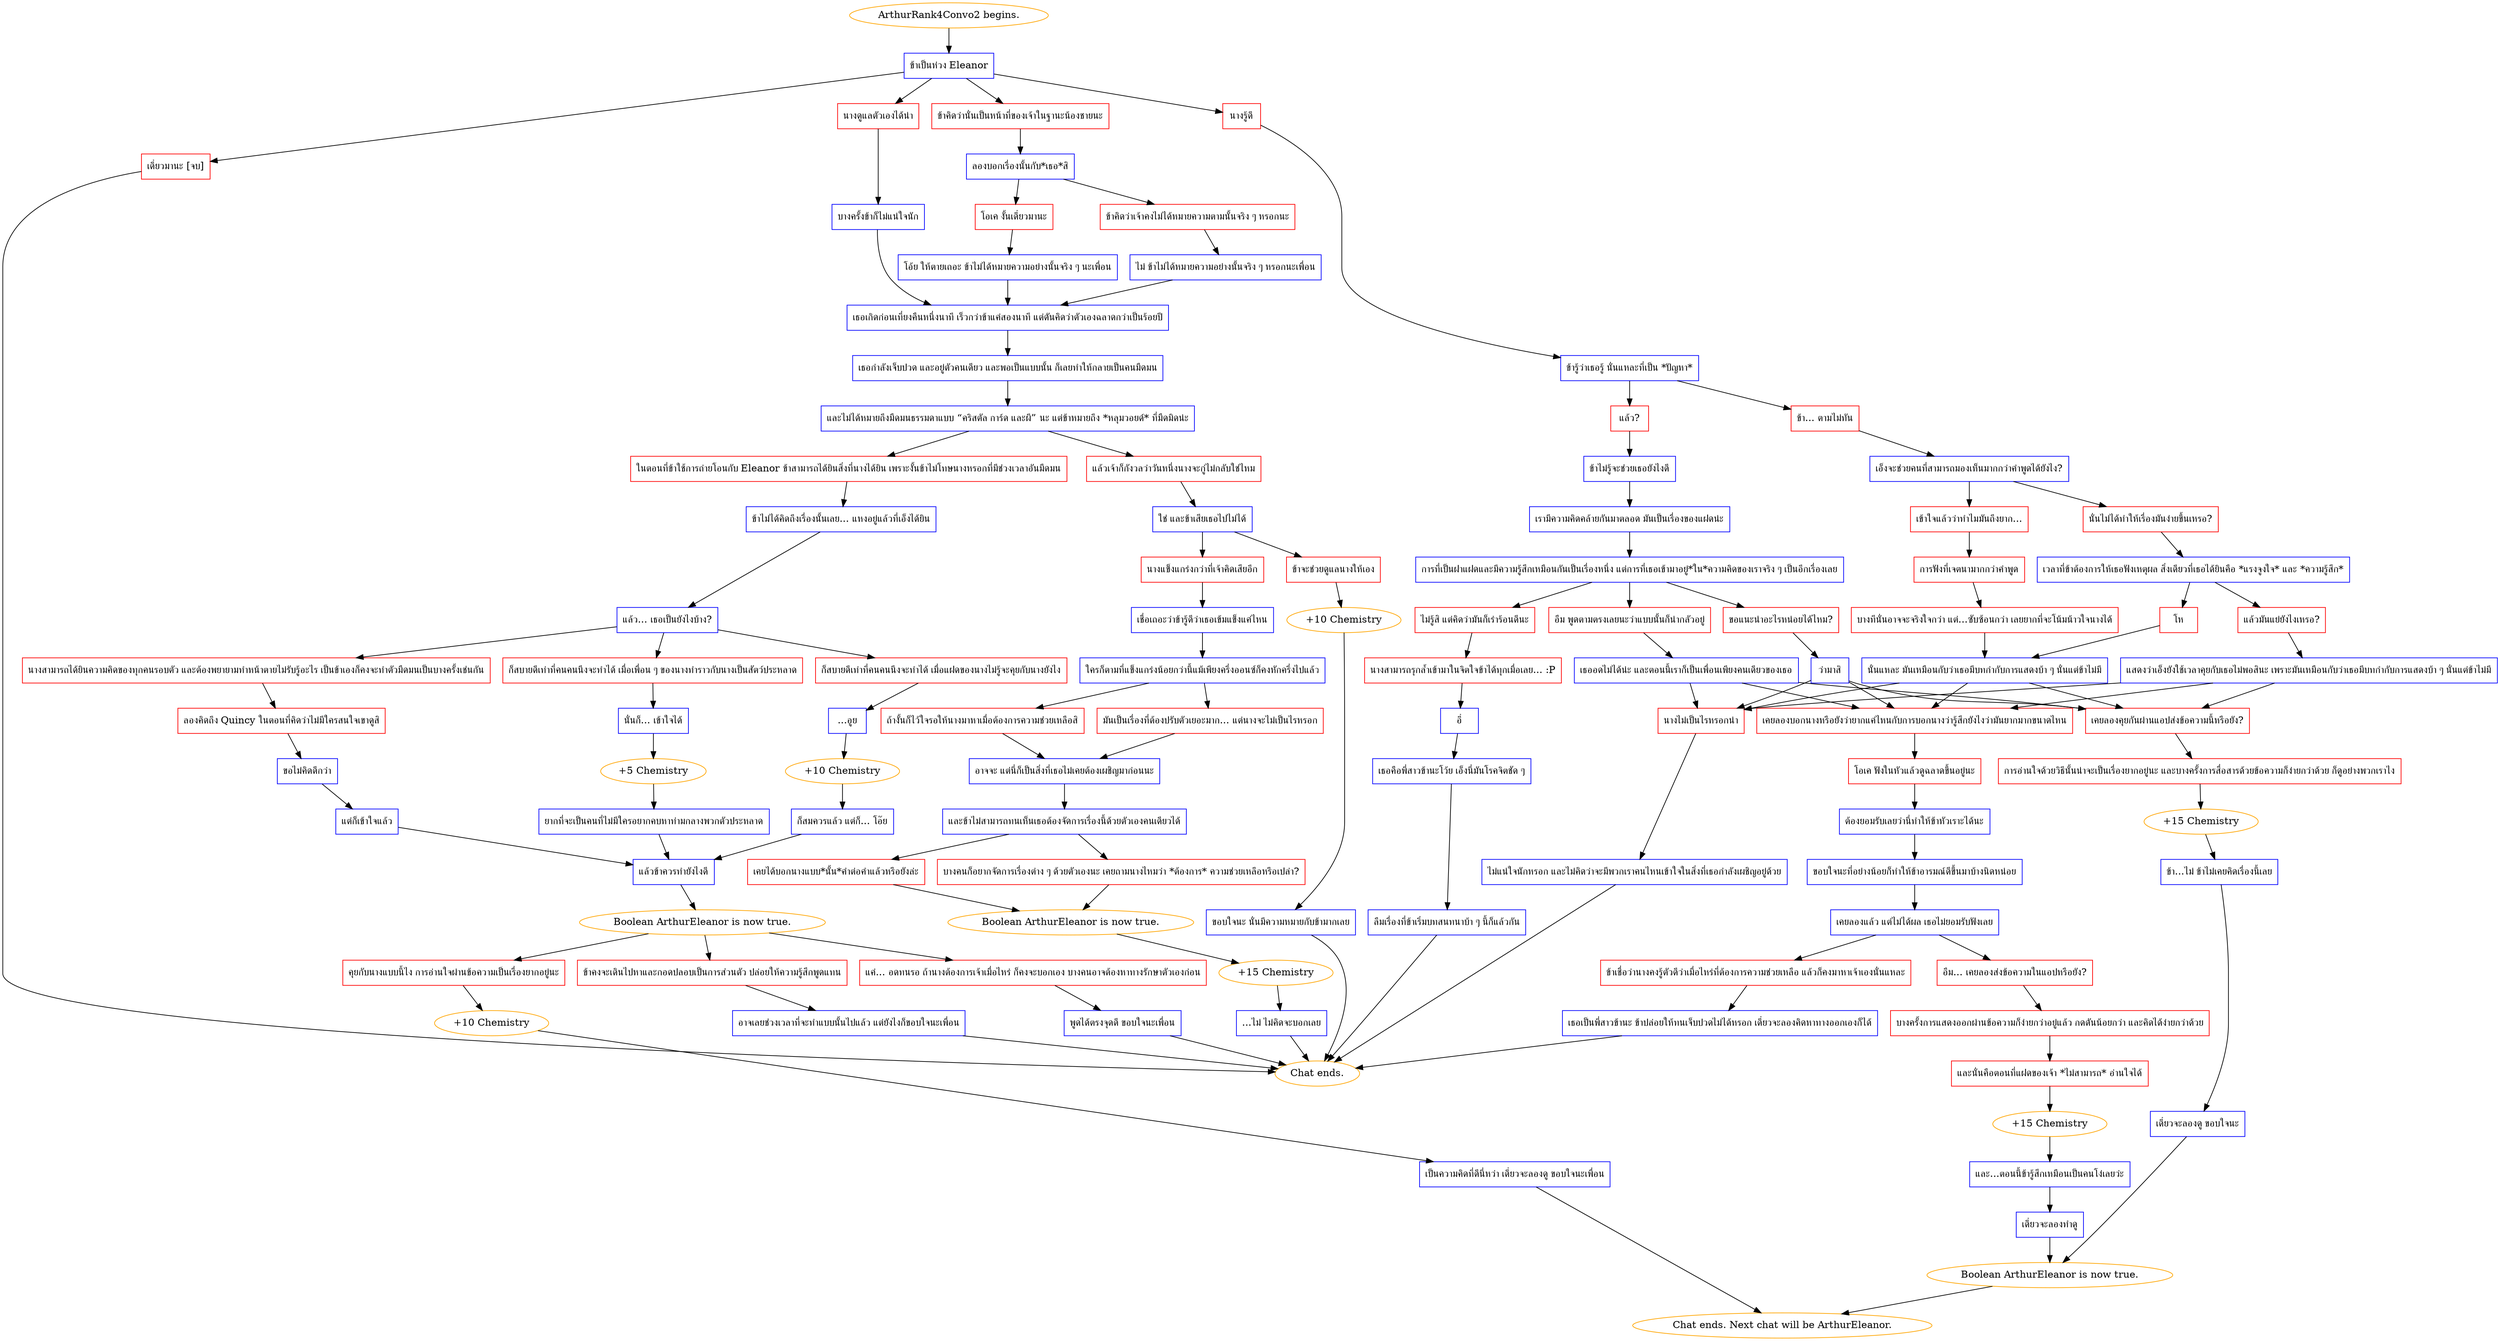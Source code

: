 digraph {
	"ArthurRank4Convo2 begins." [color=orange];
		"ArthurRank4Convo2 begins." -> j1056048383;
	j1056048383 [label="ข้าเป็นห่วง Eleanor",shape=box,color=blue];
		j1056048383 -> j1750459220;
		j1056048383 -> j2859321625;
		j1056048383 -> j69636392;
		j1056048383 -> j1461461899;
	j1750459220 [label="นางรู้ดี",shape=box,color=red];
		j1750459220 -> j1656612237;
	j2859321625 [label="ข้าคิดว่านั่นเป็นหน้าที่ของเจ้าในฐานะน้องชายนะ",shape=box,color=red];
		j2859321625 -> j294945996;
	j69636392 [label="นางดูแลตัวเองได้น่า",shape=box,color=red];
		j69636392 -> j2855838906;
	j1461461899 [label="เดี๋ยวมานะ [จบ]",shape=box,color=red];
		j1461461899 -> "Chat ends.";
	j1656612237 [label="ข้ารู้ว่าเธอรู้ นั่นแหละที่เป็น *ปัญหา*",shape=box,color=blue];
		j1656612237 -> j3074528409;
		j1656612237 -> j1122643310;
	j294945996 [label="ลองบอกเรื่องนั้นกับ*เธอ*สิ",shape=box,color=blue];
		j294945996 -> j3740176870;
		j294945996 -> j1691203022;
	j2855838906 [label="บางครั้งข้าก็ไม่แน่ใจนัก",shape=box,color=blue];
		j2855838906 -> j1987595445;
	"Chat ends." [color=orange];
	j3074528409 [label="แล้ว?",shape=box,color=red];
		j3074528409 -> j2447542435;
	j1122643310 [label="ข้า... ตามไม่ทัน",shape=box,color=red];
		j1122643310 -> j1782788867;
	j3740176870 [label="โอเค งั้นเดี๋ยวมานะ",shape=box,color=red];
		j3740176870 -> j1092056012;
	j1691203022 [label="ข้าคิดว่าเจ้าคงไม่ได้หมายความตามนั้นจริง ๆ หรอกนะ",shape=box,color=red];
		j1691203022 -> j2476376423;
	j1987595445 [label="เธอเกิดก่อนเที่ยงคืนหนึ่งนาที เร็วกว่าข้าแค่สองนาที แต่ดันคิดว่าตัวเองฉลาดกว่าเป็นร้อยปี",shape=box,color=blue];
		j1987595445 -> j2666633223;
	j2447542435 [label="ข้าไม่รู้จะช่วยเธอยังไงดี",shape=box,color=blue];
		j2447542435 -> j4274670544;
	j1782788867 [label="เอ็งจะช่วยคนที่สามารถมองเห็นมากกว่าคำพูดได้ยังไง?",shape=box,color=blue];
		j1782788867 -> j2524620157;
		j1782788867 -> j2958433424;
	j1092056012 [label="โอ้ย ให้ตายเถอะ ข้าไม่ได้หมายความอย่างนั้นจริง ๆ นะเพื่อน",shape=box,color=blue];
		j1092056012 -> j1987595445;
	j2476376423 [label="ไม่ ข้าไม่ได้หมายความอย่างนั้นจริง ๆ หรอกนะเพื่อน",shape=box,color=blue];
		j2476376423 -> j1987595445;
	j2666633223 [label="เธอกำลังเจ็บปวด และอยู่ตัวคนเดียว และพอเป็นแบบนั้น ก็เลยทำให้กลายเป็นคนมืดมน",shape=box,color=blue];
		j2666633223 -> j2703065688;
	j4274670544 [label="เรามีความคิดคล้ายกันมาตลอด มันเป็นเรื่องของแฝดน่ะ",shape=box,color=blue];
		j4274670544 -> j2699385431;
	j2524620157 [label="นั่นไม่ได้ทำให้เรื่องมันง่ายขึ้นเหรอ?",shape=box,color=red];
		j2524620157 -> j1867232922;
	j2958433424 [label="เข้าใจแล้วว่าทำไมมันถึงยาก...",shape=box,color=red];
		j2958433424 -> j3966560369;
	j2703065688 [label="และไม่ได้หมายถึงมืดมนธรรมดาแบบ “คริสตัล การ์ด และผี” นะ แต่ข้าหมายถึง *หลุมวอยด์* ที่มืดมิดน่ะ",shape=box,color=blue];
		j2703065688 -> j1771850985;
		j2703065688 -> j259074593;
	j2699385431 [label="การที่เป็นฝาแฝดและมีความรู้สึกเหมือนกันเป็นเรื่องหนึ่ง แต่การที่เธอเข้ามาอยู่*ใน*ความคิดของเราจริง ๆ เป็นอีกเรื่องเลย",shape=box,color=blue];
		j2699385431 -> j3599494658;
		j2699385431 -> j2510214157;
		j2699385431 -> j4160546961;
	j1867232922 [label="เวลาที่ข้าต้องการให้เธอฟังเหตุผล สิ่งเดียวที่เธอได้ยินคือ *แรงจูงใจ* และ *ความรู้สึก*",shape=box,color=blue];
		j1867232922 -> j3604496363;
		j1867232922 -> j1332094909;
	j3966560369 [label="การฟังที่เจตนามากกว่าคำพูด",shape=box,color=red];
		j3966560369 -> j1177794069;
	j1771850985 [label="แล้วเจ้าก็กังวลว่าวันหนึ่งนางจะกู่ไม่กลับใช่ไหม",shape=box,color=red];
		j1771850985 -> j684381721;
	j259074593 [label="ในตอนที่ข้าใช้การถ่ายโอนกับ Eleanor ข้าสามารถได้ยินสิ่งที่นางได้ยิน เพราะงั้นข้าไม่โทษนางหรอกที่มีช่วงเวลาอันมืดมน",shape=box,color=red];
		j259074593 -> j760039291;
	j3599494658 [label="อืม พูดตามตรงเลยนะว่าแบบนั้นก็น่ากลัวอยู่",shape=box,color=red];
		j3599494658 -> j2236340968;
	j2510214157 [label="ขอแนะนำอะไรหน่อยได้ไหม?",shape=box,color=red];
		j2510214157 -> j3504993641;
	j4160546961 [label="ไม่รู้สิ แต่คิดว่ามันก็เร่าร้อนดีนะ",shape=box,color=red];
		j4160546961 -> j563717253;
	j3604496363 [label="แล้วมันแย่ยังไงเหรอ?",shape=box,color=red];
		j3604496363 -> j2530108253;
	j1332094909 [label="โห",shape=box,color=red];
		j1332094909 -> j986685011;
	j1177794069 [label="บางทีนั่นอาจจะจริงใจกว่า แต่...ซับซ้อนกว่า เลยยากที่จะโน้มน้าวใจนางได้",shape=box,color=red];
		j1177794069 -> j986685011;
	j684381721 [label="ใช่ และข้าเสียเธอไปไม่ได้",shape=box,color=blue];
		j684381721 -> j3722240604;
		j684381721 -> j2836981259;
	j760039291 [label="ข้าไม่ได้คิดถึงเรื่องนั้นเลย... แหงอยู่แล้วที่เอ็งได้ยิน",shape=box,color=blue];
		j760039291 -> j2464968222;
	j2236340968 [label="เธออดไม่ได้น่ะ และตอนนี้เราก็เป็นเพื่อนเพียงคนเดียวของเธอ",shape=box,color=blue];
		j2236340968 -> j3074437524;
		j2236340968 -> j3417387824;
		j2236340968 -> j2278475144;
	j3504993641 [label="ว่ามาสิ",shape=box,color=blue];
		j3504993641 -> j3074437524;
		j3504993641 -> j3417387824;
		j3504993641 -> j2278475144;
	j563717253 [label="นางสามารถรุกล้ำเข้ามาในจิตใจข้าได้ทุกเมื่อเลย... :P",shape=box,color=red];
		j563717253 -> j719603534;
	j2530108253 [label="แสดงว่าเอ็งยังใช้เวลาคุยกับเธอไม่พอสินะ เพราะมันเหมือนกับว่าเธอมีบทกำกับการแสดงบ้า ๆ นั่นแต่ข้าไม่มี",shape=box,color=blue];
		j2530108253 -> j3074437524;
		j2530108253 -> j3417387824;
		j2530108253 -> j2278475144;
	j986685011 [label="นั่นแหละ มันเหมือนกับว่าเธอมีบทกำกับการแสดงบ้า ๆ นั่นแต่ข้าไม่มี",shape=box,color=blue];
		j986685011 -> j3074437524;
		j986685011 -> j3417387824;
		j986685011 -> j2278475144;
	j3722240604 [label="นางแข็งแกร่งกว่าที่เจ้าคิดเสียอีก",shape=box,color=red];
		j3722240604 -> j66535212;
	j2836981259 [label="ข้าจะช่วยดูแลนางให้เอง",shape=box,color=red];
		j2836981259 -> j4052109998;
	j2464968222 [label="แล้ว... เธอเป็นยังไงบ้าง?",shape=box,color=blue];
		j2464968222 -> j662152380;
		j2464968222 -> j852810528;
		j2464968222 -> j1241011632;
	j3074437524 [label="นางไม่เป็นไรหรอกน่า",shape=box,color=red];
		j3074437524 -> j859625385;
	j3417387824 [label="เคยลองคุยกันผ่านแอปส่งข้อความนี้หรือยัง?",shape=box,color=red];
		j3417387824 -> j2035186975;
	j2278475144 [label="เคยลองบอกนางหรือยังว่ายากแค่ไหนกับการบอกนางว่ารู้สึกยังไงว่ามันยากมากขนาดไหน",shape=box,color=red];
		j2278475144 -> j1631220270;
	j719603534 [label="อี๋",shape=box,color=blue];
		j719603534 -> j1886736395;
	j66535212 [label="เชื่อเถอะว่าข้ารู้ดีว่าเธอเข้มแข็งแค่ไหน",shape=box,color=blue];
		j66535212 -> j84938219;
	j4052109998 [label="+10 Chemistry",color=orange];
		j4052109998 -> j936975080;
	j662152380 [label="ก็สบายดีเท่าที่คนคนนึงจะทำได้ เมื่อเพื่อน ๆ ของนางทำราวกับนางเป็นสัตว์ประหลาด",shape=box,color=red];
		j662152380 -> j2947210480;
	j852810528 [label="ก็สบายดีเท่าที่คนคนนึงจะทำได้ เมื่อแฝดของนางไม่รู้จะคุยกับนางยังไง",shape=box,color=red];
		j852810528 -> j1679168895;
	j1241011632 [label="นางสามารถได้ยินความคิดของทุกคนรอบตัว และต้องพยายามทำหน้าตายไม่รับรู้อะไร เป็นข้าเองก็คงจะทำตัวมืดมนเป็นบางครั้งเช่นกัน",shape=box,color=red];
		j1241011632 -> j2436742961;
	j859625385 [label="ไม่แน่ใจนักหรอก และไม่คิดว่าจะมีพวกเราคนไหนเข้าใจในสิ่งที่เธอกำลังเผชิญอยู่ด้วย",shape=box,color=blue];
		j859625385 -> "Chat ends.";
	j2035186975 [label="การอ่านใจด้วยวิธีนั้นน่าจะเป็นเรื่องยากอยู่นะ และบางครั้งการสื่อสารด้วยข้อความก็ง่ายกว่าด้วย ก็ดูอย่างพวกเราไง",shape=box,color=red];
		j2035186975 -> j3601648955;
	j1631220270 [label="โอเค ฟังในหัวแล้วดูฉลาดขึ้นอยู่นะ",shape=box,color=red];
		j1631220270 -> j3486313558;
	j1886736395 [label="เธอคือพี่สาวข้านะโว้ย เอ็งนี่มันโรคจิตชัด ๆ",shape=box,color=blue];
		j1886736395 -> j869406688;
	j84938219 [label="ใครก็ตามที่แข็งแกร่งน้อยกว่านี้แม้เพียงครึ่งออนซ์ก็คงหักครึ่งไปแล้ว",shape=box,color=blue];
		j84938219 -> j4202513167;
		j84938219 -> j2431888843;
	j936975080 [label="ขอบใจนะ นั่นมีความหมายกับข้ามากเลย",shape=box,color=blue];
		j936975080 -> "Chat ends.";
	j2947210480 [label="นั่นก็... เข้าใจได้",shape=box,color=blue];
		j2947210480 -> j584077002;
	j1679168895 [label="...อูย",shape=box,color=blue];
		j1679168895 -> j3697244955;
	j2436742961 [label="ลองคิดถึง Quincy ในตอนที่คิดว่าไม่มีใครสนใจเขาดูสิ",shape=box,color=red];
		j2436742961 -> j4276108151;
	j3601648955 [label="+15 Chemistry",color=orange];
		j3601648955 -> j1813153453;
	j3486313558 [label="ต้องยอมรับเลยว่านี่ทำให้ข้าหัวเราะได้นะ",shape=box,color=blue];
		j3486313558 -> j2763795922;
	j869406688 [label="ลืมเรื่องที่ข้าเริ่มบทสนทนาบ้า ๆ นี้ก็แล้วกัน",shape=box,color=blue];
		j869406688 -> "Chat ends.";
	j4202513167 [label="มันเป็นเรื่องที่ต้องปรับตัวเยอะมาก... แต่นางจะไม่เป็นไรหรอก",shape=box,color=red];
		j4202513167 -> j868959410;
	j2431888843 [label="ถ้างั้นก็ไว้ใจรอให้นางมาหาเมื่อต้องการความช่วยเหลือสิ",shape=box,color=red];
		j2431888843 -> j868959410;
	j584077002 [label="+5 Chemistry",color=orange];
		j584077002 -> j1826777905;
	j3697244955 [label="+10 Chemistry",color=orange];
		j3697244955 -> j798684760;
	j4276108151 [label="ขอไม่คิดดีกว่า",shape=box,color=blue];
		j4276108151 -> j3188683578;
	j1813153453 [label="ข้า...ไม่ ข้าไม่เคยคิดเรื่องนี้เลย",shape=box,color=blue];
		j1813153453 -> j277409258;
	j2763795922 [label="ขอบใจนะที่อย่างน้อยก็ทำให้ข้าอารมณ์ดีขึ้นมาบ้างนิดหน่อย",shape=box,color=blue];
		j2763795922 -> j3709266064;
	j868959410 [label="อาจจะ แต่นี่ก็เป็นสิ่งที่เธอไม่เคยต้องเผชิญมาก่อนนะ",shape=box,color=blue];
		j868959410 -> j3569898606;
	j1826777905 [label="ยากที่จะเป็นคนที่ไม่มีใครอยากคบหาท่ามกลางพวกตัวประหลาด",shape=box,color=blue];
		j1826777905 -> j437145377;
	j798684760 [label="ก็สมควรแล้ว แต่ก็... โอ๊ย",shape=box,color=blue];
		j798684760 -> j437145377;
	j3188683578 [label="แต่ก็เข้าใจแล้ว",shape=box,color=blue];
		j3188683578 -> j437145377;
	j277409258 [label="เดี๋ยวจะลองดู ขอบใจนะ",shape=box,color=blue];
		j277409258 -> j3921287064;
	j3709266064 [label="เคยลองแล้ว แต่ไม่ได้ผล เธอไม่ยอมรับฟังเลย",shape=box,color=blue];
		j3709266064 -> j4125302962;
		j3709266064 -> j1515334782;
	j3569898606 [label="และข้าไม่สามารถทนเห็นเธอต้องจัดการเรื่องนี้ด้วยตัวเองคนเดียวได้",shape=box,color=blue];
		j3569898606 -> j3794079941;
		j3569898606 -> j4085860918;
	j437145377 [label="แล้วข้าควรทำยังไงดี",shape=box,color=blue];
		j437145377 -> j1256333535;
	j3921287064 [label="Boolean ArthurEleanor is now true.",color=orange];
		j3921287064 -> "Chat ends. Next chat will be ArthurEleanor.";
	j4125302962 [label="อืม... เคยลองส่งข้อความในแอปหรือยัง?",shape=box,color=red];
		j4125302962 -> j2956695705;
	j1515334782 [label="ข้าเชื่อว่านางคงรู้ตัวดีว่าเมื่อไหร่ที่ต้องการความช่วยเหลือ แล้วก็คงมาหาเจ้าเองนั่นแหละ",shape=box,color=red];
		j1515334782 -> j1831565817;
	j3794079941 [label="บางคนก็อยากจัดการเรื่องต่าง ๆ ด้วยตัวเองนะ เคยถามนางไหมว่า *ต้องการ* ความช่วยเหลือหรือเปล่า?",shape=box,color=red];
		j3794079941 -> j1921294549;
	j4085860918 [label="เคยได้บอกนางแบบ*นั้น*คำต่อคำแล้วหรือยังล่ะ",shape=box,color=red];
		j4085860918 -> j1921294549;
	j1256333535 [label="Boolean ArthurEleanor is now true.",color=orange];
		j1256333535 -> j990174267;
		j1256333535 -> j4079296387;
		j1256333535 -> j446512145;
	"Chat ends. Next chat will be ArthurEleanor." [color=orange];
	j2956695705 [label="บางครั้งการแสดงออกผ่านข้อความก็ง่ายกว่าอยู่แล้ว กดดันน้อยกว่า และคิดได้ง่ายกว่าด้วย",shape=box,color=red];
		j2956695705 -> j1003677110;
	j1831565817 [label="เธอเป็นพี่สาวข้านะ ข้าปล่อยให้ทนเจ็บปวดไม่ได้หรอก เดี๋ยวจะลองคิดหาทางออกเองก็ได้",shape=box,color=blue];
		j1831565817 -> "Chat ends.";
	j1921294549 [label="Boolean ArthurEleanor is now true.",color=orange];
		j1921294549 -> j1217293864;
	j990174267 [label="ข้าคงจะเดินไปหาและกอดปลอบเป็นการส่วนตัว ปล่อยให้ความรู้สึกพูดแทน",shape=box,color=red];
		j990174267 -> j4215543072;
	j4079296387 [label="คุยกับนางแบบนี้ไง การอ่านใจผ่านข้อความเป็นเรื่องยากอยู่นะ",shape=box,color=red];
		j4079296387 -> j1264004190;
	j446512145 [label="แค่... อดทนรอ ถ้านางต้องการเจ้าเมื่อไหร่ ก็คงจะบอกเอง บางคนอาจต้องหาทางรักษาตัวเองก่อน",shape=box,color=red];
		j446512145 -> j1849731739;
	j1003677110 [label="และนั่นคือตอนที่แฝดของเจ้า *ไม่สามารถ* อ่านใจได้",shape=box,color=red];
		j1003677110 -> j3580155207;
	j1217293864 [label="+15 Chemistry",color=orange];
		j1217293864 -> j1843559879;
	j4215543072 [label="อาจเลยช่วงเวลาที่จะทำแบบนั้นไปแล้ว แต่ยังไงก็ขอบใจนะเพื่อน",shape=box,color=blue];
		j4215543072 -> "Chat ends.";
	j1264004190 [label="+10 Chemistry",color=orange];
		j1264004190 -> j1628661590;
	j1849731739 [label="พูดได้ตรงจุดดี ขอบใจนะเพื่อน",shape=box,color=blue];
		j1849731739 -> "Chat ends.";
	j3580155207 [label="+15 Chemistry",color=orange];
		j3580155207 -> j1187256804;
	j1843559879 [label="...ไม่ ไม่คิดจะบอกเลย",shape=box,color=blue];
		j1843559879 -> "Chat ends.";
	j1628661590 [label="เป็นความคิดที่ดีนี่หว่า เดี๋ยวจะลองดู ขอบใจนะเพื่อน",shape=box,color=blue];
		j1628661590 -> "Chat ends. Next chat will be ArthurEleanor.";
	j1187256804 [label="และ...ตอนนี้ข้ารู้สึกเหมือนเป็นคนโง่เลยว่ะ",shape=box,color=blue];
		j1187256804 -> j3415357355;
	j3415357355 [label="เดี๋ยวจะลองทำดู",shape=box,color=blue];
		j3415357355 -> j3921287064;
}